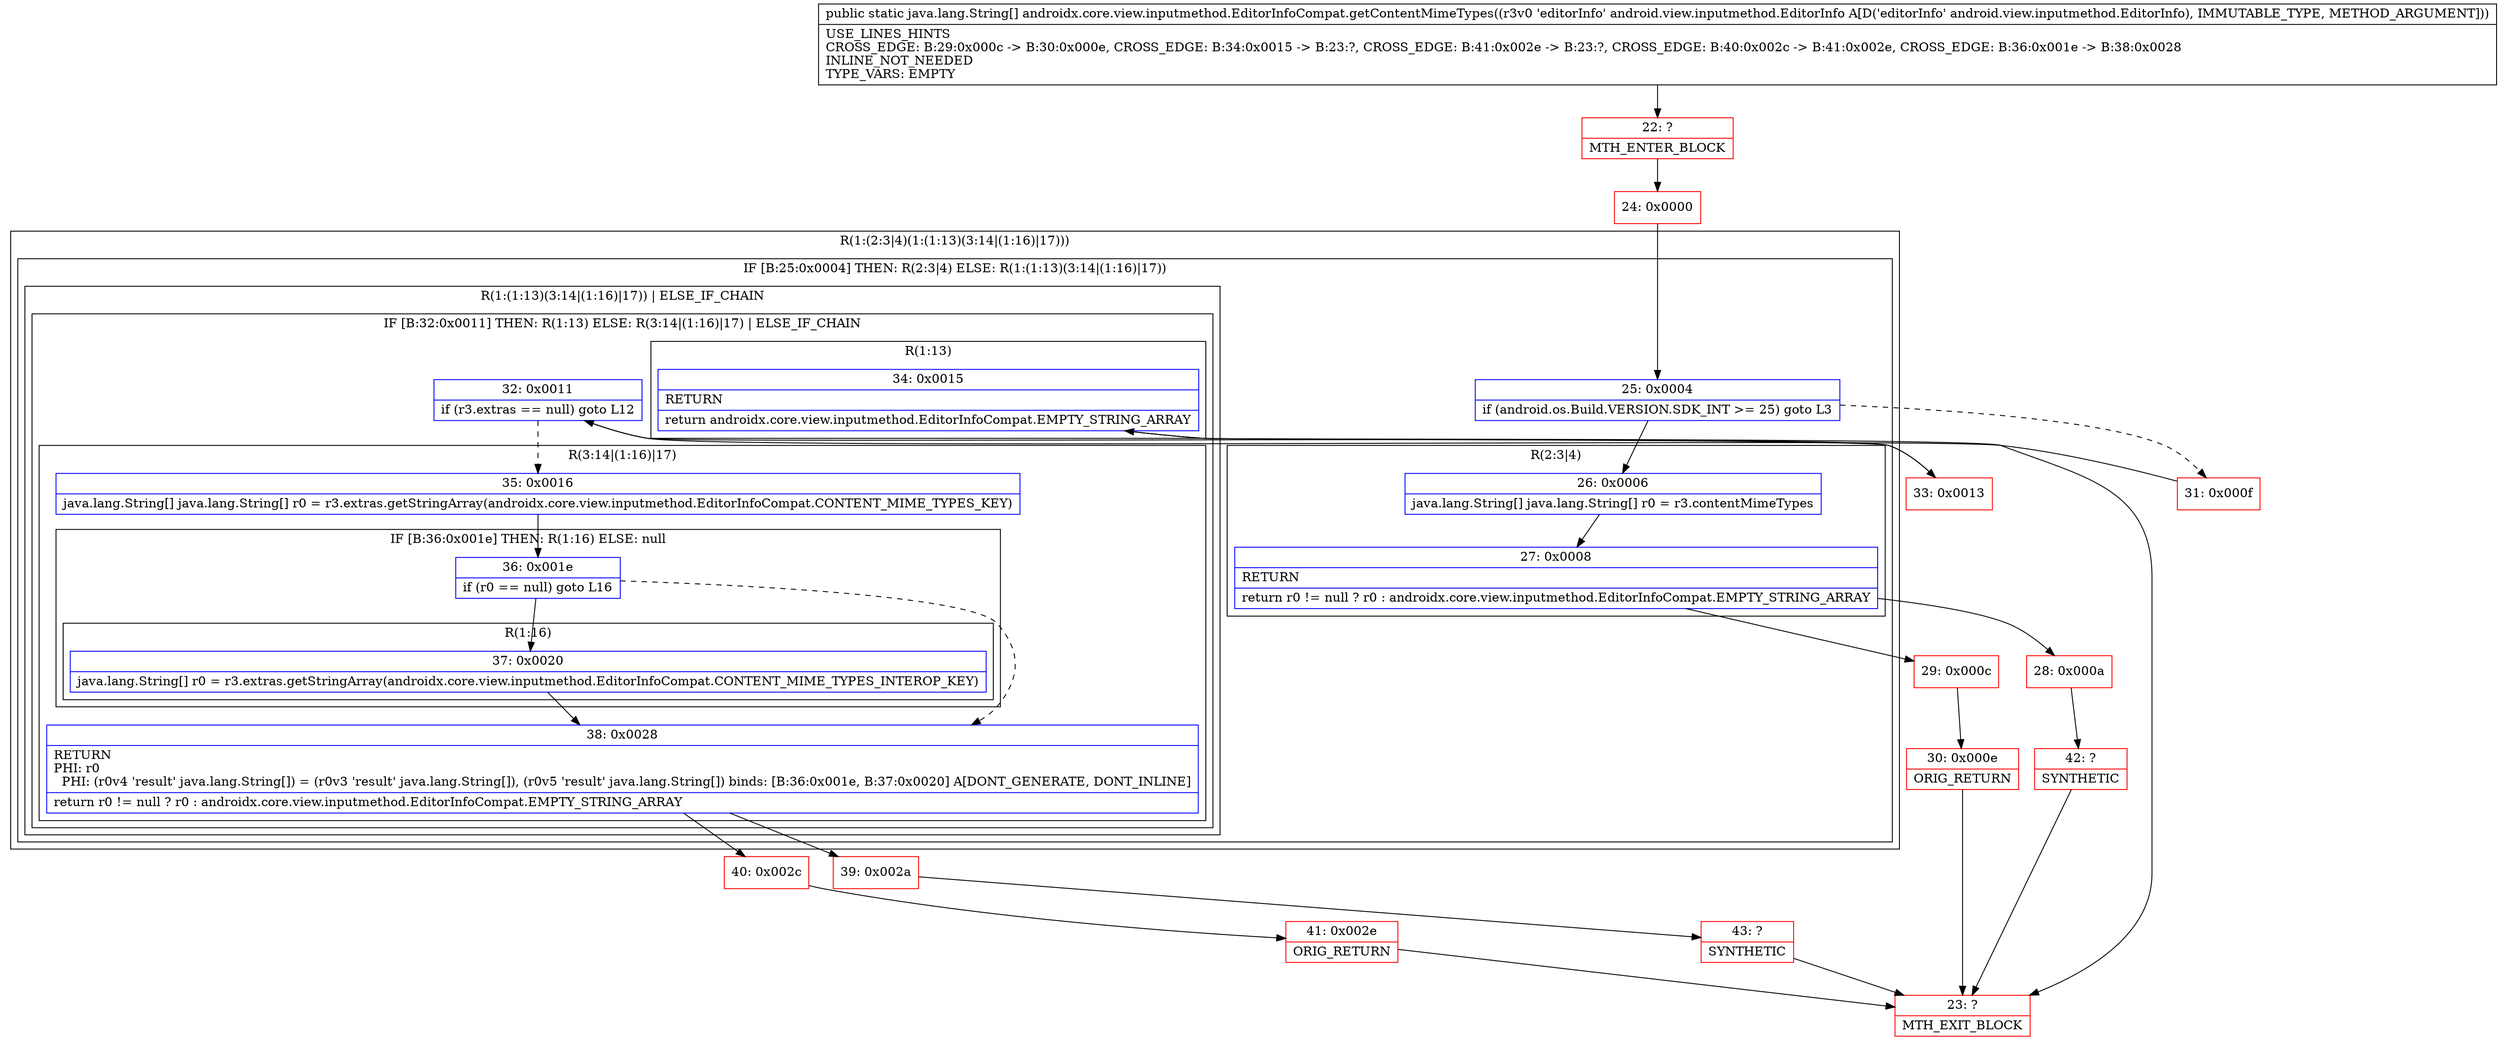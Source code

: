 digraph "CFG forandroidx.core.view.inputmethod.EditorInfoCompat.getContentMimeTypes(Landroid\/view\/inputmethod\/EditorInfo;)[Ljava\/lang\/String;" {
subgraph cluster_Region_203324716 {
label = "R(1:(2:3|4)(1:(1:13)(3:14|(1:16)|17)))";
node [shape=record,color=blue];
subgraph cluster_IfRegion_1126414359 {
label = "IF [B:25:0x0004] THEN: R(2:3|4) ELSE: R(1:(1:13)(3:14|(1:16)|17))";
node [shape=record,color=blue];
Node_25 [shape=record,label="{25\:\ 0x0004|if (android.os.Build.VERSION.SDK_INT \>= 25) goto L3\l}"];
subgraph cluster_Region_1410325541 {
label = "R(2:3|4)";
node [shape=record,color=blue];
Node_26 [shape=record,label="{26\:\ 0x0006|java.lang.String[] java.lang.String[] r0 = r3.contentMimeTypes\l}"];
Node_27 [shape=record,label="{27\:\ 0x0008|RETURN\l|return r0 != null ? r0 : androidx.core.view.inputmethod.EditorInfoCompat.EMPTY_STRING_ARRAY\l}"];
}
subgraph cluster_Region_1792100749 {
label = "R(1:(1:13)(3:14|(1:16)|17)) | ELSE_IF_CHAIN\l";
node [shape=record,color=blue];
subgraph cluster_IfRegion_1655359839 {
label = "IF [B:32:0x0011] THEN: R(1:13) ELSE: R(3:14|(1:16)|17) | ELSE_IF_CHAIN\l";
node [shape=record,color=blue];
Node_32 [shape=record,label="{32\:\ 0x0011|if (r3.extras == null) goto L12\l}"];
subgraph cluster_Region_497172283 {
label = "R(1:13)";
node [shape=record,color=blue];
Node_34 [shape=record,label="{34\:\ 0x0015|RETURN\l|return androidx.core.view.inputmethod.EditorInfoCompat.EMPTY_STRING_ARRAY\l}"];
}
subgraph cluster_Region_397262442 {
label = "R(3:14|(1:16)|17)";
node [shape=record,color=blue];
Node_35 [shape=record,label="{35\:\ 0x0016|java.lang.String[] java.lang.String[] r0 = r3.extras.getStringArray(androidx.core.view.inputmethod.EditorInfoCompat.CONTENT_MIME_TYPES_KEY)\l}"];
subgraph cluster_IfRegion_1928483125 {
label = "IF [B:36:0x001e] THEN: R(1:16) ELSE: null";
node [shape=record,color=blue];
Node_36 [shape=record,label="{36\:\ 0x001e|if (r0 == null) goto L16\l}"];
subgraph cluster_Region_1580860303 {
label = "R(1:16)";
node [shape=record,color=blue];
Node_37 [shape=record,label="{37\:\ 0x0020|java.lang.String[] r0 = r3.extras.getStringArray(androidx.core.view.inputmethod.EditorInfoCompat.CONTENT_MIME_TYPES_INTEROP_KEY)\l}"];
}
}
Node_38 [shape=record,label="{38\:\ 0x0028|RETURN\lPHI: r0 \l  PHI: (r0v4 'result' java.lang.String[]) = (r0v3 'result' java.lang.String[]), (r0v5 'result' java.lang.String[]) binds: [B:36:0x001e, B:37:0x0020] A[DONT_GENERATE, DONT_INLINE]\l|return r0 != null ? r0 : androidx.core.view.inputmethod.EditorInfoCompat.EMPTY_STRING_ARRAY\l}"];
}
}
}
}
}
Node_22 [shape=record,color=red,label="{22\:\ ?|MTH_ENTER_BLOCK\l}"];
Node_24 [shape=record,color=red,label="{24\:\ 0x0000}"];
Node_28 [shape=record,color=red,label="{28\:\ 0x000a}"];
Node_42 [shape=record,color=red,label="{42\:\ ?|SYNTHETIC\l}"];
Node_23 [shape=record,color=red,label="{23\:\ ?|MTH_EXIT_BLOCK\l}"];
Node_29 [shape=record,color=red,label="{29\:\ 0x000c}"];
Node_30 [shape=record,color=red,label="{30\:\ 0x000e|ORIG_RETURN\l}"];
Node_31 [shape=record,color=red,label="{31\:\ 0x000f}"];
Node_33 [shape=record,color=red,label="{33\:\ 0x0013}"];
Node_39 [shape=record,color=red,label="{39\:\ 0x002a}"];
Node_43 [shape=record,color=red,label="{43\:\ ?|SYNTHETIC\l}"];
Node_40 [shape=record,color=red,label="{40\:\ 0x002c}"];
Node_41 [shape=record,color=red,label="{41\:\ 0x002e|ORIG_RETURN\l}"];
MethodNode[shape=record,label="{public static java.lang.String[] androidx.core.view.inputmethod.EditorInfoCompat.getContentMimeTypes((r3v0 'editorInfo' android.view.inputmethod.EditorInfo A[D('editorInfo' android.view.inputmethod.EditorInfo), IMMUTABLE_TYPE, METHOD_ARGUMENT]))  | USE_LINES_HINTS\lCROSS_EDGE: B:29:0x000c \-\> B:30:0x000e, CROSS_EDGE: B:34:0x0015 \-\> B:23:?, CROSS_EDGE: B:41:0x002e \-\> B:23:?, CROSS_EDGE: B:40:0x002c \-\> B:41:0x002e, CROSS_EDGE: B:36:0x001e \-\> B:38:0x0028\lINLINE_NOT_NEEDED\lTYPE_VARS: EMPTY\l}"];
MethodNode -> Node_22;Node_25 -> Node_26;
Node_25 -> Node_31[style=dashed];
Node_26 -> Node_27;
Node_27 -> Node_28;
Node_27 -> Node_29;
Node_32 -> Node_33;
Node_32 -> Node_35[style=dashed];
Node_34 -> Node_23;
Node_35 -> Node_36;
Node_36 -> Node_37;
Node_36 -> Node_38[style=dashed];
Node_37 -> Node_38;
Node_38 -> Node_39;
Node_38 -> Node_40;
Node_22 -> Node_24;
Node_24 -> Node_25;
Node_28 -> Node_42;
Node_42 -> Node_23;
Node_29 -> Node_30;
Node_30 -> Node_23;
Node_31 -> Node_32;
Node_33 -> Node_34;
Node_39 -> Node_43;
Node_43 -> Node_23;
Node_40 -> Node_41;
Node_41 -> Node_23;
}

